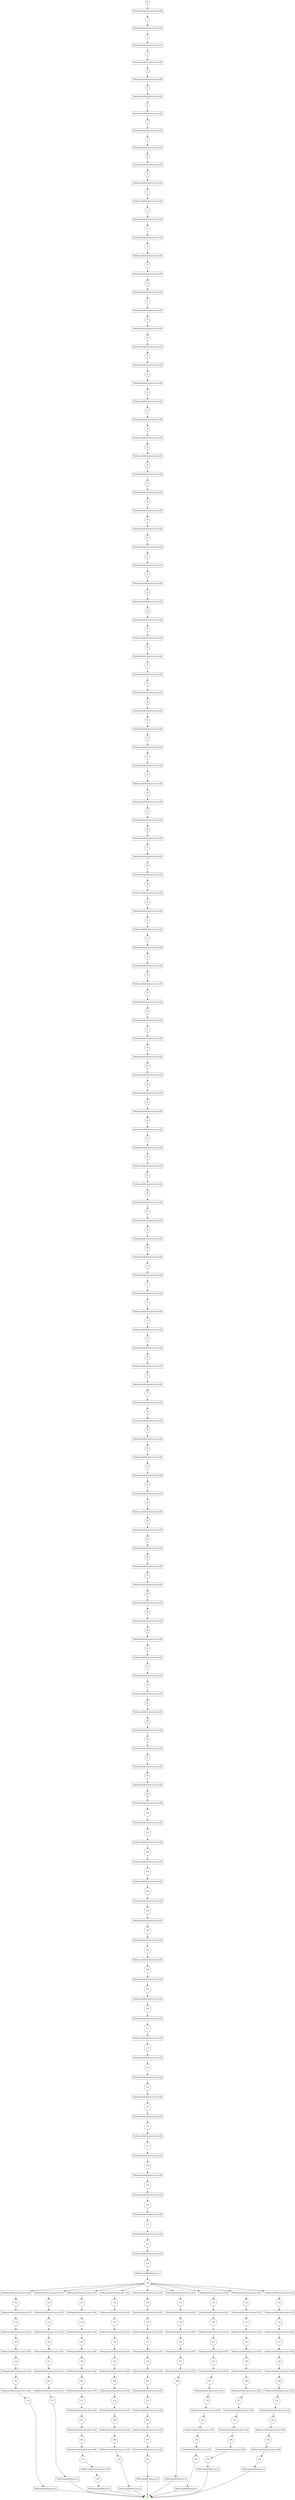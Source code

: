 digraph jpf_state_space {
/* searchAdvanced(0, Thd0:java/util/ArrayList.java:1258, true) */
  st0 [label="0",shape=circle,color=black];
/* searchBacktracked(gov.nasa.jpf.listener.StateSpaceDot$StateInformation@646d64ab) */
/* searchAdvanced(1, Thd0:java/util/ArrayList.java:1258, true) */
  st0 -> tr0;
  tr0 [label="Thd0:java/util/ArrayList.java:1258",shape=box]
  tr0 -> st1;  st1 [label="1",shape=circle,color=black];
/* searchBacktracked(gov.nasa.jpf.listener.StateSpaceDot$StateInformation@646d64ab) */
/* searchAdvanced(2, Thd0:java/util/ArrayList.java:1258, true) */
  st1 -> tr1;
  tr1 [label="Thd0:java/util/ArrayList.java:1258",shape=box]
  tr1 -> st2;  st2 [label="2",shape=circle,color=black];
/* searchBacktracked(gov.nasa.jpf.listener.StateSpaceDot$StateInformation@646d64ab) */
/* searchAdvanced(3, Thd0:java/util/ArrayList.java:1258, true) */
  st2 -> tr2;
  tr2 [label="Thd0:java/util/ArrayList.java:1258",shape=box]
  tr2 -> st3;  st3 [label="3",shape=circle,color=black];
/* searchBacktracked(gov.nasa.jpf.listener.StateSpaceDot$StateInformation@646d64ab) */
/* searchAdvanced(4, Thd0:java/util/ArrayList.java:1258, true) */
  st3 -> tr3;
  tr3 [label="Thd0:java/util/ArrayList.java:1258",shape=box]
  tr3 -> st4;  st4 [label="4",shape=circle,color=black];
/* searchBacktracked(gov.nasa.jpf.listener.StateSpaceDot$StateInformation@646d64ab) */
/* searchAdvanced(5, Thd0:java/util/ArrayList.java:1258, true) */
  st4 -> tr4;
  tr4 [label="Thd0:java/util/ArrayList.java:1258",shape=box]
  tr4 -> st5;  st5 [label="5",shape=circle,color=black];
/* searchBacktracked(gov.nasa.jpf.listener.StateSpaceDot$StateInformation@646d64ab) */
/* searchAdvanced(6, Thd0:java/util/ArrayList.java:1258, true) */
  st5 -> tr5;
  tr5 [label="Thd0:java/util/ArrayList.java:1258",shape=box]
  tr5 -> st6;  st6 [label="6",shape=circle,color=black];
/* searchBacktracked(gov.nasa.jpf.listener.StateSpaceDot$StateInformation@646d64ab) */
/* searchAdvanced(7, Thd0:java/util/ArrayList.java:1258, true) */
  st6 -> tr6;
  tr6 [label="Thd0:java/util/ArrayList.java:1258",shape=box]
  tr6 -> st7;  st7 [label="7",shape=circle,color=black];
/* searchBacktracked(gov.nasa.jpf.listener.StateSpaceDot$StateInformation@646d64ab) */
/* searchAdvanced(8, Thd0:java/util/ArrayList.java:1258, true) */
  st7 -> tr7;
  tr7 [label="Thd0:java/util/ArrayList.java:1258",shape=box]
  tr7 -> st8;  st8 [label="8",shape=circle,color=black];
/* searchBacktracked(gov.nasa.jpf.listener.StateSpaceDot$StateInformation@646d64ab) */
/* searchAdvanced(9, Thd0:java/util/ArrayList.java:1258, true) */
  st8 -> tr8;
  tr8 [label="Thd0:java/util/ArrayList.java:1258",shape=box]
  tr8 -> st9;  st9 [label="9",shape=circle,color=black];
/* searchBacktracked(gov.nasa.jpf.listener.StateSpaceDot$StateInformation@646d64ab) */
/* searchAdvanced(10, Thd0:java/util/ArrayList.java:1258, true) */
  st9 -> tr9;
  tr9 [label="Thd0:java/util/ArrayList.java:1258",shape=box]
  tr9 -> st10;  st10 [label="10",shape=circle,color=black];
/* searchBacktracked(gov.nasa.jpf.listener.StateSpaceDot$StateInformation@646d64ab) */
/* searchAdvanced(11, Thd0:java/util/ArrayList.java:1258, true) */
  st10 -> tr10;
  tr10 [label="Thd0:java/util/ArrayList.java:1258",shape=box]
  tr10 -> st11;  st11 [label="11",shape=circle,color=black];
/* searchBacktracked(gov.nasa.jpf.listener.StateSpaceDot$StateInformation@646d64ab) */
/* searchAdvanced(12, Thd0:java/util/ArrayList.java:1258, true) */
  st11 -> tr11;
  tr11 [label="Thd0:java/util/ArrayList.java:1258",shape=box]
  tr11 -> st12;  st12 [label="12",shape=circle,color=black];
/* searchBacktracked(gov.nasa.jpf.listener.StateSpaceDot$StateInformation@646d64ab) */
/* searchAdvanced(13, Thd0:java/util/ArrayList.java:1258, true) */
  st12 -> tr12;
  tr12 [label="Thd0:java/util/ArrayList.java:1258",shape=box]
  tr12 -> st13;  st13 [label="13",shape=circle,color=black];
/* searchBacktracked(gov.nasa.jpf.listener.StateSpaceDot$StateInformation@646d64ab) */
/* searchAdvanced(14, Thd0:java/util/ArrayList.java:1258, true) */
  st13 -> tr13;
  tr13 [label="Thd0:java/util/ArrayList.java:1258",shape=box]
  tr13 -> st14;  st14 [label="14",shape=circle,color=black];
/* searchBacktracked(gov.nasa.jpf.listener.StateSpaceDot$StateInformation@646d64ab) */
/* searchAdvanced(15, Thd0:java/util/ArrayList.java:1258, true) */
  st14 -> tr14;
  tr14 [label="Thd0:java/util/ArrayList.java:1258",shape=box]
  tr14 -> st15;  st15 [label="15",shape=circle,color=black];
/* searchBacktracked(gov.nasa.jpf.listener.StateSpaceDot$StateInformation@646d64ab) */
/* searchAdvanced(16, Thd0:java/util/ArrayList.java:1258, true) */
  st15 -> tr15;
  tr15 [label="Thd0:java/util/ArrayList.java:1258",shape=box]
  tr15 -> st16;  st16 [label="16",shape=circle,color=black];
/* searchBacktracked(gov.nasa.jpf.listener.StateSpaceDot$StateInformation@646d64ab) */
/* searchAdvanced(17, Thd0:java/util/ArrayList.java:1258, true) */
  st16 -> tr16;
  tr16 [label="Thd0:java/util/ArrayList.java:1258",shape=box]
  tr16 -> st17;  st17 [label="17",shape=circle,color=black];
/* searchBacktracked(gov.nasa.jpf.listener.StateSpaceDot$StateInformation@646d64ab) */
/* searchAdvanced(18, Thd0:java/util/ArrayList.java:1258, true) */
  st17 -> tr17;
  tr17 [label="Thd0:java/util/ArrayList.java:1258",shape=box]
  tr17 -> st18;  st18 [label="18",shape=circle,color=black];
/* searchBacktracked(gov.nasa.jpf.listener.StateSpaceDot$StateInformation@646d64ab) */
/* searchAdvanced(19, Thd0:java/util/ArrayList.java:1258, true) */
  st18 -> tr18;
  tr18 [label="Thd0:java/util/ArrayList.java:1258",shape=box]
  tr18 -> st19;  st19 [label="19",shape=circle,color=black];
/* searchBacktracked(gov.nasa.jpf.listener.StateSpaceDot$StateInformation@646d64ab) */
/* searchAdvanced(20, Thd0:java/util/ArrayList.java:1258, true) */
  st19 -> tr19;
  tr19 [label="Thd0:java/util/ArrayList.java:1258",shape=box]
  tr19 -> st20;  st20 [label="20",shape=circle,color=black];
/* searchBacktracked(gov.nasa.jpf.listener.StateSpaceDot$StateInformation@646d64ab) */
/* searchAdvanced(21, Thd0:java/util/ArrayList.java:1258, true) */
  st20 -> tr20;
  tr20 [label="Thd0:java/util/ArrayList.java:1258",shape=box]
  tr20 -> st21;  st21 [label="21",shape=circle,color=black];
/* searchBacktracked(gov.nasa.jpf.listener.StateSpaceDot$StateInformation@646d64ab) */
/* searchAdvanced(22, Thd0:java/util/ArrayList.java:1258, true) */
  st21 -> tr21;
  tr21 [label="Thd0:java/util/ArrayList.java:1258",shape=box]
  tr21 -> st22;  st22 [label="22",shape=circle,color=black];
/* searchBacktracked(gov.nasa.jpf.listener.StateSpaceDot$StateInformation@646d64ab) */
/* searchAdvanced(23, Thd0:java/util/ArrayList.java:1258, true) */
  st22 -> tr22;
  tr22 [label="Thd0:java/util/ArrayList.java:1258",shape=box]
  tr22 -> st23;  st23 [label="23",shape=circle,color=black];
/* searchBacktracked(gov.nasa.jpf.listener.StateSpaceDot$StateInformation@646d64ab) */
/* searchAdvanced(24, Thd0:java/util/ArrayList.java:1258, true) */
  st23 -> tr23;
  tr23 [label="Thd0:java/util/ArrayList.java:1258",shape=box]
  tr23 -> st24;  st24 [label="24",shape=circle,color=black];
/* searchBacktracked(gov.nasa.jpf.listener.StateSpaceDot$StateInformation@646d64ab) */
/* searchAdvanced(25, Thd0:java/util/ArrayList.java:1258, true) */
  st24 -> tr24;
  tr24 [label="Thd0:java/util/ArrayList.java:1258",shape=box]
  tr24 -> st25;  st25 [label="25",shape=circle,color=black];
/* searchBacktracked(gov.nasa.jpf.listener.StateSpaceDot$StateInformation@646d64ab) */
/* searchAdvanced(26, Thd0:java/util/ArrayList.java:1258, true) */
  st25 -> tr25;
  tr25 [label="Thd0:java/util/ArrayList.java:1258",shape=box]
  tr25 -> st26;  st26 [label="26",shape=circle,color=black];
/* searchBacktracked(gov.nasa.jpf.listener.StateSpaceDot$StateInformation@646d64ab) */
/* searchAdvanced(27, Thd0:java/util/ArrayList.java:1258, true) */
  st26 -> tr26;
  tr26 [label="Thd0:java/util/ArrayList.java:1258",shape=box]
  tr26 -> st27;  st27 [label="27",shape=circle,color=black];
/* searchBacktracked(gov.nasa.jpf.listener.StateSpaceDot$StateInformation@646d64ab) */
/* searchAdvanced(28, Thd0:java/util/ArrayList.java:1258, true) */
  st27 -> tr27;
  tr27 [label="Thd0:java/util/ArrayList.java:1258",shape=box]
  tr27 -> st28;  st28 [label="28",shape=circle,color=black];
/* searchBacktracked(gov.nasa.jpf.listener.StateSpaceDot$StateInformation@646d64ab) */
/* searchAdvanced(29, Thd0:java/util/ArrayList.java:1258, true) */
  st28 -> tr28;
  tr28 [label="Thd0:java/util/ArrayList.java:1258",shape=box]
  tr28 -> st29;  st29 [label="29",shape=circle,color=black];
/* searchBacktracked(gov.nasa.jpf.listener.StateSpaceDot$StateInformation@646d64ab) */
/* searchAdvanced(30, Thd0:java/util/ArrayList.java:1258, true) */
  st29 -> tr29;
  tr29 [label="Thd0:java/util/ArrayList.java:1258",shape=box]
  tr29 -> st30;  st30 [label="30",shape=circle,color=black];
/* searchBacktracked(gov.nasa.jpf.listener.StateSpaceDot$StateInformation@646d64ab) */
/* searchAdvanced(31, Thd0:java/util/ArrayList.java:1258, true) */
  st30 -> tr30;
  tr30 [label="Thd0:java/util/ArrayList.java:1258",shape=box]
  tr30 -> st31;  st31 [label="31",shape=circle,color=black];
/* searchBacktracked(gov.nasa.jpf.listener.StateSpaceDot$StateInformation@646d64ab) */
/* searchAdvanced(32, Thd0:java/util/ArrayList.java:1258, true) */
  st31 -> tr31;
  tr31 [label="Thd0:java/util/ArrayList.java:1258",shape=box]
  tr31 -> st32;  st32 [label="32",shape=circle,color=black];
/* searchBacktracked(gov.nasa.jpf.listener.StateSpaceDot$StateInformation@646d64ab) */
/* searchAdvanced(33, Thd0:java/util/ArrayList.java:1258, true) */
  st32 -> tr32;
  tr32 [label="Thd0:java/util/ArrayList.java:1258",shape=box]
  tr32 -> st33;  st33 [label="33",shape=circle,color=black];
/* searchBacktracked(gov.nasa.jpf.listener.StateSpaceDot$StateInformation@646d64ab) */
/* searchAdvanced(34, Thd0:java/util/ArrayList.java:1258, true) */
  st33 -> tr33;
  tr33 [label="Thd0:java/util/ArrayList.java:1258",shape=box]
  tr33 -> st34;  st34 [label="34",shape=circle,color=black];
/* searchBacktracked(gov.nasa.jpf.listener.StateSpaceDot$StateInformation@646d64ab) */
/* searchAdvanced(35, Thd0:java/util/ArrayList.java:1258, true) */
  st34 -> tr34;
  tr34 [label="Thd0:java/util/ArrayList.java:1258",shape=box]
  tr34 -> st35;  st35 [label="35",shape=circle,color=black];
/* searchBacktracked(gov.nasa.jpf.listener.StateSpaceDot$StateInformation@646d64ab) */
/* searchAdvanced(36, Thd0:java/util/ArrayList.java:1258, true) */
  st35 -> tr35;
  tr35 [label="Thd0:java/util/ArrayList.java:1258",shape=box]
  tr35 -> st36;  st36 [label="36",shape=circle,color=black];
/* searchBacktracked(gov.nasa.jpf.listener.StateSpaceDot$StateInformation@646d64ab) */
/* searchAdvanced(37, Thd0:java/util/ArrayList.java:1258, true) */
  st36 -> tr36;
  tr36 [label="Thd0:java/util/ArrayList.java:1258",shape=box]
  tr36 -> st37;  st37 [label="37",shape=circle,color=black];
/* searchBacktracked(gov.nasa.jpf.listener.StateSpaceDot$StateInformation@646d64ab) */
/* searchAdvanced(38, Thd0:java/util/ArrayList.java:1258, true) */
  st37 -> tr37;
  tr37 [label="Thd0:java/util/ArrayList.java:1258",shape=box]
  tr37 -> st38;  st38 [label="38",shape=circle,color=black];
/* searchBacktracked(gov.nasa.jpf.listener.StateSpaceDot$StateInformation@646d64ab) */
/* searchAdvanced(39, Thd0:java/util/ArrayList.java:1258, true) */
  st38 -> tr38;
  tr38 [label="Thd0:java/util/ArrayList.java:1258",shape=box]
  tr38 -> st39;  st39 [label="39",shape=circle,color=black];
/* searchBacktracked(gov.nasa.jpf.listener.StateSpaceDot$StateInformation@646d64ab) */
/* searchAdvanced(40, Thd0:java/util/ArrayList.java:1258, true) */
  st39 -> tr39;
  tr39 [label="Thd0:java/util/ArrayList.java:1258",shape=box]
  tr39 -> st40;  st40 [label="40",shape=circle,color=black];
/* searchBacktracked(gov.nasa.jpf.listener.StateSpaceDot$StateInformation@646d64ab) */
/* searchAdvanced(41, Thd0:java/util/ArrayList.java:1258, true) */
  st40 -> tr40;
  tr40 [label="Thd0:java/util/ArrayList.java:1258",shape=box]
  tr40 -> st41;  st41 [label="41",shape=circle,color=black];
/* searchBacktracked(gov.nasa.jpf.listener.StateSpaceDot$StateInformation@646d64ab) */
/* searchAdvanced(42, Thd0:java/util/ArrayList.java:1258, true) */
  st41 -> tr41;
  tr41 [label="Thd0:java/util/ArrayList.java:1258",shape=box]
  tr41 -> st42;  st42 [label="42",shape=circle,color=black];
/* searchBacktracked(gov.nasa.jpf.listener.StateSpaceDot$StateInformation@646d64ab) */
/* searchAdvanced(43, Thd0:java/util/ArrayList.java:1258, true) */
  st42 -> tr42;
  tr42 [label="Thd0:java/util/ArrayList.java:1258",shape=box]
  tr42 -> st43;  st43 [label="43",shape=circle,color=black];
/* searchBacktracked(gov.nasa.jpf.listener.StateSpaceDot$StateInformation@646d64ab) */
/* searchAdvanced(44, Thd0:java/util/ArrayList.java:1258, true) */
  st43 -> tr43;
  tr43 [label="Thd0:java/util/ArrayList.java:1258",shape=box]
  tr43 -> st44;  st44 [label="44",shape=circle,color=black];
/* searchBacktracked(gov.nasa.jpf.listener.StateSpaceDot$StateInformation@646d64ab) */
/* searchAdvanced(45, Thd0:java/util/ArrayList.java:1258, true) */
  st44 -> tr44;
  tr44 [label="Thd0:java/util/ArrayList.java:1258",shape=box]
  tr44 -> st45;  st45 [label="45",shape=circle,color=black];
/* searchBacktracked(gov.nasa.jpf.listener.StateSpaceDot$StateInformation@646d64ab) */
/* searchAdvanced(46, Thd0:java/util/ArrayList.java:1258, true) */
  st45 -> tr45;
  tr45 [label="Thd0:java/util/ArrayList.java:1258",shape=box]
  tr45 -> st46;  st46 [label="46",shape=circle,color=black];
/* searchBacktracked(gov.nasa.jpf.listener.StateSpaceDot$StateInformation@646d64ab) */
/* searchAdvanced(47, Thd0:java/util/ArrayList.java:1258, true) */
  st46 -> tr46;
  tr46 [label="Thd0:java/util/ArrayList.java:1258",shape=box]
  tr46 -> st47;  st47 [label="47",shape=circle,color=black];
/* searchBacktracked(gov.nasa.jpf.listener.StateSpaceDot$StateInformation@646d64ab) */
/* searchAdvanced(48, Thd0:java/util/ArrayList.java:1258, true) */
  st47 -> tr47;
  tr47 [label="Thd0:java/util/ArrayList.java:1258",shape=box]
  tr47 -> st48;  st48 [label="48",shape=circle,color=black];
/* searchBacktracked(gov.nasa.jpf.listener.StateSpaceDot$StateInformation@646d64ab) */
/* searchAdvanced(49, Thd0:java/util/ArrayList.java:1258, true) */
  st48 -> tr48;
  tr48 [label="Thd0:java/util/ArrayList.java:1258",shape=box]
  tr48 -> st49;  st49 [label="49",shape=circle,color=black];
/* searchBacktracked(gov.nasa.jpf.listener.StateSpaceDot$StateInformation@646d64ab) */
/* searchAdvanced(50, Thd0:java/util/ArrayList.java:1258, true) */
  st49 -> tr49;
  tr49 [label="Thd0:java/util/ArrayList.java:1258",shape=box]
  tr49 -> st50;  st50 [label="50",shape=circle,color=black];
/* searchBacktracked(gov.nasa.jpf.listener.StateSpaceDot$StateInformation@646d64ab) */
/* searchAdvanced(51, Thd0:java/util/ArrayList.java:1258, true) */
  st50 -> tr50;
  tr50 [label="Thd0:java/util/ArrayList.java:1258",shape=box]
  tr50 -> st51;  st51 [label="51",shape=circle,color=black];
/* searchBacktracked(gov.nasa.jpf.listener.StateSpaceDot$StateInformation@646d64ab) */
/* searchAdvanced(52, Thd0:java/util/ArrayList.java:1258, true) */
  st51 -> tr51;
  tr51 [label="Thd0:java/util/ArrayList.java:1258",shape=box]
  tr51 -> st52;  st52 [label="52",shape=circle,color=black];
/* searchBacktracked(gov.nasa.jpf.listener.StateSpaceDot$StateInformation@646d64ab) */
/* searchAdvanced(53, Thd0:java/util/ArrayList.java:1258, true) */
  st52 -> tr52;
  tr52 [label="Thd0:java/util/ArrayList.java:1258",shape=box]
  tr52 -> st53;  st53 [label="53",shape=circle,color=black];
/* searchBacktracked(gov.nasa.jpf.listener.StateSpaceDot$StateInformation@646d64ab) */
/* searchAdvanced(54, Thd0:java/util/ArrayList.java:1258, true) */
  st53 -> tr53;
  tr53 [label="Thd0:java/util/ArrayList.java:1258",shape=box]
  tr53 -> st54;  st54 [label="54",shape=circle,color=black];
/* searchBacktracked(gov.nasa.jpf.listener.StateSpaceDot$StateInformation@646d64ab) */
/* searchAdvanced(55, Thd0:java/util/ArrayList.java:1258, true) */
  st54 -> tr54;
  tr54 [label="Thd0:java/util/ArrayList.java:1258",shape=box]
  tr54 -> st55;  st55 [label="55",shape=circle,color=black];
/* searchBacktracked(gov.nasa.jpf.listener.StateSpaceDot$StateInformation@646d64ab) */
/* searchAdvanced(56, Thd0:java/util/ArrayList.java:1258, true) */
  st55 -> tr55;
  tr55 [label="Thd0:java/util/ArrayList.java:1258",shape=box]
  tr55 -> st56;  st56 [label="56",shape=circle,color=black];
/* searchBacktracked(gov.nasa.jpf.listener.StateSpaceDot$StateInformation@646d64ab) */
/* searchAdvanced(57, Thd0:java/util/ArrayList.java:1258, true) */
  st56 -> tr56;
  tr56 [label="Thd0:java/util/ArrayList.java:1258",shape=box]
  tr56 -> st57;  st57 [label="57",shape=circle,color=black];
/* searchBacktracked(gov.nasa.jpf.listener.StateSpaceDot$StateInformation@646d64ab) */
/* searchAdvanced(58, Thd0:java/util/ArrayList.java:1258, true) */
  st57 -> tr57;
  tr57 [label="Thd0:java/util/ArrayList.java:1258",shape=box]
  tr57 -> st58;  st58 [label="58",shape=circle,color=black];
/* searchBacktracked(gov.nasa.jpf.listener.StateSpaceDot$StateInformation@646d64ab) */
/* searchAdvanced(59, Thd0:java/util/ArrayList.java:1258, true) */
  st58 -> tr58;
  tr58 [label="Thd0:java/util/ArrayList.java:1258",shape=box]
  tr58 -> st59;  st59 [label="59",shape=circle,color=black];
/* searchBacktracked(gov.nasa.jpf.listener.StateSpaceDot$StateInformation@646d64ab) */
/* searchAdvanced(60, Thd0:java/util/ArrayList.java:1258, true) */
  st59 -> tr59;
  tr59 [label="Thd0:java/util/ArrayList.java:1258",shape=box]
  tr59 -> st60;  st60 [label="60",shape=circle,color=black];
/* searchBacktracked(gov.nasa.jpf.listener.StateSpaceDot$StateInformation@646d64ab) */
/* searchAdvanced(61, Thd0:java/util/ArrayList.java:1258, true) */
  st60 -> tr60;
  tr60 [label="Thd0:java/util/ArrayList.java:1258",shape=box]
  tr60 -> st61;  st61 [label="61",shape=circle,color=black];
/* searchBacktracked(gov.nasa.jpf.listener.StateSpaceDot$StateInformation@646d64ab) */
/* searchAdvanced(62, Thd0:java/util/ArrayList.java:1258, true) */
  st61 -> tr61;
  tr61 [label="Thd0:java/util/ArrayList.java:1258",shape=box]
  tr61 -> st62;  st62 [label="62",shape=circle,color=black];
/* searchBacktracked(gov.nasa.jpf.listener.StateSpaceDot$StateInformation@646d64ab) */
/* searchAdvanced(63, Thd0:java/util/ArrayList.java:1258, true) */
  st62 -> tr62;
  tr62 [label="Thd0:java/util/ArrayList.java:1258",shape=box]
  tr62 -> st63;  st63 [label="63",shape=circle,color=black];
/* searchBacktracked(gov.nasa.jpf.listener.StateSpaceDot$StateInformation@646d64ab) */
/* searchAdvanced(64, Thd0:java/util/ArrayList.java:1258, true) */
  st63 -> tr63;
  tr63 [label="Thd0:java/util/ArrayList.java:1258",shape=box]
  tr63 -> st64;  st64 [label="64",shape=circle,color=black];
/* searchBacktracked(gov.nasa.jpf.listener.StateSpaceDot$StateInformation@646d64ab) */
/* searchAdvanced(65, Thd0:java/util/ArrayList.java:1258, true) */
  st64 -> tr64;
  tr64 [label="Thd0:java/util/ArrayList.java:1258",shape=box]
  tr64 -> st65;  st65 [label="65",shape=circle,color=black];
/* searchBacktracked(gov.nasa.jpf.listener.StateSpaceDot$StateInformation@646d64ab) */
/* searchAdvanced(66, Thd0:java/util/ArrayList.java:1258, true) */
  st65 -> tr65;
  tr65 [label="Thd0:java/util/ArrayList.java:1258",shape=box]
  tr65 -> st66;  st66 [label="66",shape=circle,color=black];
/* searchBacktracked(gov.nasa.jpf.listener.StateSpaceDot$StateInformation@646d64ab) */
/* searchAdvanced(67, Thd0:java/util/ArrayList.java:1258, true) */
  st66 -> tr66;
  tr66 [label="Thd0:java/util/ArrayList.java:1258",shape=box]
  tr66 -> st67;  st67 [label="67",shape=circle,color=black];
/* searchBacktracked(gov.nasa.jpf.listener.StateSpaceDot$StateInformation@646d64ab) */
/* searchAdvanced(68, Thd0:java/util/ArrayList.java:1258, true) */
  st67 -> tr67;
  tr67 [label="Thd0:java/util/ArrayList.java:1258",shape=box]
  tr67 -> st68;  st68 [label="68",shape=circle,color=black];
/* searchBacktracked(gov.nasa.jpf.listener.StateSpaceDot$StateInformation@646d64ab) */
/* searchAdvanced(69, Thd0:java/util/ArrayList.java:1258, true) */
  st68 -> tr68;
  tr68 [label="Thd0:java/util/ArrayList.java:1258",shape=box]
  tr68 -> st69;  st69 [label="69",shape=circle,color=black];
/* searchBacktracked(gov.nasa.jpf.listener.StateSpaceDot$StateInformation@646d64ab) */
/* searchAdvanced(70, Thd0:java/util/ArrayList.java:1258, true) */
  st69 -> tr69;
  tr69 [label="Thd0:java/util/ArrayList.java:1258",shape=box]
  tr69 -> st70;  st70 [label="70",shape=circle,color=black];
/* searchBacktracked(gov.nasa.jpf.listener.StateSpaceDot$StateInformation@646d64ab) */
/* searchAdvanced(71, Thd0:java/util/ArrayList.java:1258, true) */
  st70 -> tr70;
  tr70 [label="Thd0:java/util/ArrayList.java:1258",shape=box]
  tr70 -> st71;  st71 [label="71",shape=circle,color=black];
/* searchBacktracked(gov.nasa.jpf.listener.StateSpaceDot$StateInformation@646d64ab) */
/* searchAdvanced(72, Thd0:java/util/ArrayList.java:1258, true) */
  st71 -> tr71;
  tr71 [label="Thd0:java/util/ArrayList.java:1258",shape=box]
  tr71 -> st72;  st72 [label="72",shape=circle,color=black];
/* searchBacktracked(gov.nasa.jpf.listener.StateSpaceDot$StateInformation@646d64ab) */
/* searchAdvanced(73, Thd0:java/util/ArrayList.java:1258, true) */
  st72 -> tr72;
  tr72 [label="Thd0:java/util/ArrayList.java:1258",shape=box]
  tr72 -> st73;  st73 [label="73",shape=circle,color=black];
/* searchBacktracked(gov.nasa.jpf.listener.StateSpaceDot$StateInformation@646d64ab) */
/* searchAdvanced(74, Thd0:java/util/ArrayList.java:1258, true) */
  st73 -> tr73;
  tr73 [label="Thd0:java/util/ArrayList.java:1258",shape=box]
  tr73 -> st74;  st74 [label="74",shape=circle,color=black];
/* searchBacktracked(gov.nasa.jpf.listener.StateSpaceDot$StateInformation@646d64ab) */
/* searchAdvanced(75, Thd0:java/util/ArrayList.java:1258, true) */
  st74 -> tr74;
  tr74 [label="Thd0:java/util/ArrayList.java:1258",shape=box]
  tr74 -> st75;  st75 [label="75",shape=circle,color=black];
/* searchBacktracked(gov.nasa.jpf.listener.StateSpaceDot$StateInformation@646d64ab) */
/* searchAdvanced(76, Thd0:java/util/ArrayList.java:1258, true) */
  st75 -> tr75;
  tr75 [label="Thd0:java/util/ArrayList.java:1258",shape=box]
  tr75 -> st76;  st76 [label="76",shape=circle,color=black];
/* searchBacktracked(gov.nasa.jpf.listener.StateSpaceDot$StateInformation@646d64ab) */
/* searchAdvanced(77, Thd0:java/util/ArrayList.java:1258, true) */
  st76 -> tr76;
  tr76 [label="Thd0:java/util/ArrayList.java:1258",shape=box]
  tr76 -> st77;  st77 [label="77",shape=circle,color=black];
/* searchBacktracked(gov.nasa.jpf.listener.StateSpaceDot$StateInformation@646d64ab) */
/* searchAdvanced(78, Thd0:java/util/ArrayList.java:1258, true) */
  st77 -> tr77;
  tr77 [label="Thd0:java/util/ArrayList.java:1258",shape=box]
  tr77 -> st78;  st78 [label="78",shape=circle,color=black];
/* searchBacktracked(gov.nasa.jpf.listener.StateSpaceDot$StateInformation@646d64ab) */
/* searchAdvanced(79, Thd0:java/util/ArrayList.java:1258, true) */
  st78 -> tr78;
  tr78 [label="Thd0:java/util/ArrayList.java:1258",shape=box]
  tr78 -> st79;  st79 [label="79",shape=circle,color=black];
/* searchBacktracked(gov.nasa.jpf.listener.StateSpaceDot$StateInformation@646d64ab) */
/* searchAdvanced(80, Thd0:java/util/ArrayList.java:1258, true) */
  st79 -> tr79;
  tr79 [label="Thd0:java/util/ArrayList.java:1258",shape=box]
  tr79 -> st80;  st80 [label="80",shape=circle,color=black];
/* searchBacktracked(gov.nasa.jpf.listener.StateSpaceDot$StateInformation@646d64ab) */
/* searchAdvanced(81, Thd0:java/util/ArrayList.java:1258, true) */
  st80 -> tr80;
  tr80 [label="Thd0:java/util/ArrayList.java:1258",shape=box]
  tr80 -> st81;  st81 [label="81",shape=circle,color=black];
/* searchBacktracked(gov.nasa.jpf.listener.StateSpaceDot$StateInformation@646d64ab) */
/* searchAdvanced(82, Thd0:java/util/ArrayList.java:1258, true) */
  st81 -> tr81;
  tr81 [label="Thd0:java/util/ArrayList.java:1258",shape=box]
  tr81 -> st82;  st82 [label="82",shape=circle,color=black];
/* searchBacktracked(gov.nasa.jpf.listener.StateSpaceDot$StateInformation@646d64ab) */
/* searchAdvanced(83, Thd0:java/util/ArrayList.java:1258, true) */
  st82 -> tr82;
  tr82 [label="Thd0:java/util/ArrayList.java:1258",shape=box]
  tr82 -> st83;  st83 [label="83",shape=circle,color=black];
/* searchBacktracked(gov.nasa.jpf.listener.StateSpaceDot$StateInformation@646d64ab) */
/* searchAdvanced(84, Thd0:java/util/ArrayList.java:1258, true) */
  st83 -> tr83;
  tr83 [label="Thd0:java/util/ArrayList.java:1258",shape=box]
  tr83 -> st84;  st84 [label="84",shape=circle,color=black];
/* searchBacktracked(gov.nasa.jpf.listener.StateSpaceDot$StateInformation@646d64ab) */
/* searchAdvanced(85, Thd0:java/util/ArrayList.java:1258, true) */
  st84 -> tr84;
  tr84 [label="Thd0:java/util/ArrayList.java:1258",shape=box]
  tr84 -> st85;  st85 [label="85",shape=circle,color=black];
/* searchBacktracked(gov.nasa.jpf.listener.StateSpaceDot$StateInformation@646d64ab) */
/* searchAdvanced(86, Thd0:java/util/ArrayList.java:1258, true) */
  st85 -> tr85;
  tr85 [label="Thd0:java/util/ArrayList.java:1258",shape=box]
  tr85 -> st86;  st86 [label="86",shape=circle,color=black];
/* searchBacktracked(gov.nasa.jpf.listener.StateSpaceDot$StateInformation@646d64ab) */
/* searchAdvanced(87, Thd0:java/util/ArrayList.java:1258, true) */
  st86 -> tr86;
  tr86 [label="Thd0:java/util/ArrayList.java:1258",shape=box]
  tr86 -> st87;  st87 [label="87",shape=circle,color=black];
/* searchBacktracked(gov.nasa.jpf.listener.StateSpaceDot$StateInformation@646d64ab) */
/* searchAdvanced(88, Thd0:java/util/ArrayList.java:1258, true) */
  st87 -> tr87;
  tr87 [label="Thd0:java/util/ArrayList.java:1258",shape=box]
  tr87 -> st88;  st88 [label="88",shape=circle,color=black];
/* searchBacktracked(gov.nasa.jpf.listener.StateSpaceDot$StateInformation@646d64ab) */
/* searchAdvanced(89, Thd0:java/util/ArrayList.java:1258, true) */
  st88 -> tr88;
  tr88 [label="Thd0:java/util/ArrayList.java:1258",shape=box]
  tr88 -> st89;  st89 [label="89",shape=circle,color=black];
/* searchBacktracked(gov.nasa.jpf.listener.StateSpaceDot$StateInformation@646d64ab) */
/* searchAdvanced(90, Thd0:java/util/ArrayList.java:1258, true) */
  st89 -> tr89;
  tr89 [label="Thd0:java/util/ArrayList.java:1258",shape=box]
  tr89 -> st90;  st90 [label="90",shape=circle,color=black];
/* searchBacktracked(gov.nasa.jpf.listener.StateSpaceDot$StateInformation@646d64ab) */
/* searchAdvanced(91, Thd0:java/util/ArrayList.java:1258, true) */
  st90 -> tr90;
  tr90 [label="Thd0:java/util/ArrayList.java:1258",shape=box]
  tr90 -> st91;  st91 [label="91",shape=circle,color=black];
/* searchBacktracked(gov.nasa.jpf.listener.StateSpaceDot$StateInformation@646d64ab) */
/* searchAdvanced(92, Thd0:java/util/ArrayList.java:1258, true) */
  st91 -> tr91;
  tr91 [label="Thd0:java/util/ArrayList.java:1258",shape=box]
  tr91 -> st92;  st92 [label="92",shape=circle,color=black];
/* searchBacktracked(gov.nasa.jpf.listener.StateSpaceDot$StateInformation@646d64ab) */
/* searchAdvanced(93, Thd0:java/util/ArrayList.java:1258, true) */
  st92 -> tr92;
  tr92 [label="Thd0:java/util/ArrayList.java:1258",shape=box]
  tr92 -> st93;  st93 [label="93",shape=circle,color=black];
/* searchBacktracked(gov.nasa.jpf.listener.StateSpaceDot$StateInformation@646d64ab) */
/* searchAdvanced(94, Thd0:java/util/ArrayList.java:1258, true) */
  st93 -> tr93;
  tr93 [label="Thd0:java/util/ArrayList.java:1258",shape=box]
  tr93 -> st94;  st94 [label="94",shape=circle,color=black];
/* searchBacktracked(gov.nasa.jpf.listener.StateSpaceDot$StateInformation@646d64ab) */
/* searchAdvanced(95, Thd0:java/util/ArrayList.java:1258, true) */
  st94 -> tr94;
  tr94 [label="Thd0:java/util/ArrayList.java:1258",shape=box]
  tr94 -> st95;  st95 [label="95",shape=circle,color=black];
/* searchBacktracked(gov.nasa.jpf.listener.StateSpaceDot$StateInformation@646d64ab) */
/* searchAdvanced(96, Thd0:java/util/ArrayList.java:1258, true) */
  st95 -> tr95;
  tr95 [label="Thd0:java/util/ArrayList.java:1258",shape=box]
  tr95 -> st96;  st96 [label="96",shape=circle,color=black];
/* searchBacktracked(gov.nasa.jpf.listener.StateSpaceDot$StateInformation@646d64ab) */
/* searchAdvanced(97, Thd0:java/util/ArrayList.java:1258, true) */
  st96 -> tr96;
  tr96 [label="Thd0:java/util/ArrayList.java:1258",shape=box]
  tr96 -> st97;  st97 [label="97",shape=circle,color=black];
/* searchBacktracked(gov.nasa.jpf.listener.StateSpaceDot$StateInformation@646d64ab) */
/* searchAdvanced(98, Thd0:java/util/ArrayList.java:1258, true) */
  st97 -> tr97;
  tr97 [label="Thd0:java/util/ArrayList.java:1258",shape=box]
  tr97 -> st98;  st98 [label="98",shape=circle,color=black];
/* searchBacktracked(gov.nasa.jpf.listener.StateSpaceDot$StateInformation@646d64ab) */
/* searchAdvanced(99, Thd0:java/util/ArrayList.java:1258, true) */
  st98 -> tr98;
  tr98 [label="Thd0:java/util/ArrayList.java:1258",shape=box]
  tr98 -> st99;  st99 [label="99",shape=circle,color=black];
/* searchBacktracked(gov.nasa.jpf.listener.StateSpaceDot$StateInformation@646d64ab) */
/* searchAdvanced(100, Thd0:java/util/ArrayList.java:1258, true) */
  st99 -> tr99;
  tr99 [label="Thd0:java/util/ArrayList.java:1258",shape=box]
  tr99 -> st100;  st100 [label="100",shape=circle,color=black];
/* searchBacktracked(gov.nasa.jpf.listener.StateSpaceDot$StateInformation@646d64ab) */
/* searchAdvanced(101, Thd0:java/util/ArrayList.java:1258, true) */
  st100 -> tr100;
  tr100 [label="Thd0:java/util/ArrayList.java:1258",shape=box]
  tr100 -> st101;  st101 [label="101",shape=circle,color=black];
/* searchBacktracked(gov.nasa.jpf.listener.StateSpaceDot$StateInformation@646d64ab) */
/* searchAdvanced(102, Thd0:java/util/ArrayList.java:1258, true) */
  st101 -> tr101;
  tr101 [label="Thd0:java/util/ArrayList.java:1258",shape=box]
  tr101 -> st102;  st102 [label="102",shape=circle,color=black];
/* searchBacktracked(gov.nasa.jpf.listener.StateSpaceDot$StateInformation@646d64ab) */
/* searchAdvanced(103, Thd0:java/util/ArrayList.java:1258, true) */
  st102 -> tr102;
  tr102 [label="Thd0:java/util/ArrayList.java:1258",shape=box]
  tr102 -> st103;  st103 [label="103",shape=circle,color=black];
/* searchBacktracked(gov.nasa.jpf.listener.StateSpaceDot$StateInformation@646d64ab) */
/* searchAdvanced(104, Thd0:java/util/ArrayList.java:1258, true) */
  st103 -> tr103;
  tr103 [label="Thd0:java/util/ArrayList.java:1258",shape=box]
  tr103 -> st104;  st104 [label="104",shape=circle,color=black];
/* searchBacktracked(gov.nasa.jpf.listener.StateSpaceDot$StateInformation@646d64ab) */
/* searchAdvanced(105, Thd0:java/util/ArrayList.java:1258, true) */
  st104 -> tr104;
  tr104 [label="Thd0:java/util/ArrayList.java:1258",shape=box]
  tr104 -> st105;  st105 [label="105",shape=circle,color=black];
/* searchBacktracked(gov.nasa.jpf.listener.StateSpaceDot$StateInformation@646d64ab) */
/* searchAdvanced(106, Thd0:java/util/ArrayList.java:1258, true) */
  st105 -> tr105;
  tr105 [label="Thd0:java/util/ArrayList.java:1258",shape=box]
  tr105 -> st106;  st106 [label="106",shape=circle,color=black];
/* searchBacktracked(gov.nasa.jpf.listener.StateSpaceDot$StateInformation@646d64ab) */
/* searchAdvanced(107, Thd0:java/util/ArrayList.java:1258, true) */
  st106 -> tr106;
  tr106 [label="Thd0:java/util/ArrayList.java:1258",shape=box]
  tr106 -> st107;  st107 [label="107",shape=circle,color=black];
/* searchBacktracked(gov.nasa.jpf.listener.StateSpaceDot$StateInformation@646d64ab) */
/* searchAdvanced(108, Thd0:java/util/ArrayList.java:1258, true) */
  st107 -> tr107;
  tr107 [label="Thd0:java/util/ArrayList.java:1258",shape=box]
  tr107 -> st108;  st108 [label="108",shape=circle,color=black];
/* searchBacktracked(gov.nasa.jpf.listener.StateSpaceDot$StateInformation@646d64ab) */
/* searchAdvanced(109, Thd0:java/util/ArrayList.java:1258, true) */
  st108 -> tr108;
  tr108 [label="Thd0:java/util/ArrayList.java:1258",shape=box]
  tr108 -> st109;  st109 [label="109",shape=circle,color=black];
/* searchBacktracked(gov.nasa.jpf.listener.StateSpaceDot$StateInformation@646d64ab) */
/* searchAdvanced(110, Thd0:java/util/ArrayList.java:1258, true) */
  st109 -> tr109;
  tr109 [label="Thd0:java/util/ArrayList.java:1258",shape=box]
  tr109 -> st110;  st110 [label="110",shape=circle,color=black];
/* searchBacktracked(gov.nasa.jpf.listener.StateSpaceDot$StateInformation@646d64ab) */
/* searchAdvanced(111, Thd0:java/util/ArrayList.java:1258, true) */
  st110 -> tr110;
  tr110 [label="Thd0:java/util/ArrayList.java:1258",shape=box]
  tr110 -> st111;  st111 [label="111",shape=circle,color=black];
/* searchBacktracked(gov.nasa.jpf.listener.StateSpaceDot$StateInformation@646d64ab) */
/* searchAdvanced(112, Thd0:java/util/ArrayList.java:1258, true) */
  st111 -> tr111;
  tr111 [label="Thd0:java/util/ArrayList.java:1258",shape=box]
  tr111 -> st112;  st112 [label="112",shape=circle,color=black];
/* searchBacktracked(gov.nasa.jpf.listener.StateSpaceDot$StateInformation@646d64ab) */
/* searchAdvanced(113, Thd0:java/util/ArrayList.java:1258, true) */
  st112 -> tr112;
  tr112 [label="Thd0:java/util/ArrayList.java:1258",shape=box]
  tr112 -> st113;  st113 [label="113",shape=circle,color=black];
/* searchBacktracked(gov.nasa.jpf.listener.StateSpaceDot$StateInformation@646d64ab) */
/* searchAdvanced(114, Thd0:java/util/ArrayList.java:1258, true) */
  st113 -> tr113;
  tr113 [label="Thd0:java/util/ArrayList.java:1258",shape=box]
  tr113 -> st114;  st114 [label="114",shape=circle,color=black];
/* searchBacktracked(gov.nasa.jpf.listener.StateSpaceDot$StateInformation@646d64ab) */
/* searchAdvanced(115, Thd0:java/util/ArrayList.java:1258, true) */
  st114 -> tr114;
  tr114 [label="Thd0:java/util/ArrayList.java:1258",shape=box]
  tr114 -> st115;  st115 [label="115",shape=circle,color=black];
/* searchBacktracked(gov.nasa.jpf.listener.StateSpaceDot$StateInformation@646d64ab) */
/* searchAdvanced(116, Thd0:java/util/ArrayList.java:1258, true) */
  st115 -> tr115;
  tr115 [label="Thd0:java/util/ArrayList.java:1258",shape=box]
  tr115 -> st116;  st116 [label="116",shape=circle,color=black];
/* searchBacktracked(gov.nasa.jpf.listener.StateSpaceDot$StateInformation@646d64ab) */
/* searchAdvanced(117, Thd0:java/util/ArrayList.java:1258, true) */
  st116 -> tr116;
  tr116 [label="Thd0:java/util/ArrayList.java:1258",shape=box]
  tr116 -> st117;  st117 [label="117",shape=circle,color=black];
/* searchBacktracked(gov.nasa.jpf.listener.StateSpaceDot$StateInformation@646d64ab) */
/* searchAdvanced(118, Thd0:java/util/ArrayList.java:1258, true) */
  st117 -> tr117;
  tr117 [label="Thd0:java/util/ArrayList.java:1258",shape=box]
  tr117 -> st118;  st118 [label="118",shape=circle,color=black];
/* searchBacktracked(gov.nasa.jpf.listener.StateSpaceDot$StateInformation@646d64ab) */
/* searchAdvanced(119, Thd0:java/util/ArrayList.java:1258, true) */
  st118 -> tr118;
  tr118 [label="Thd0:java/util/ArrayList.java:1258",shape=box]
  tr118 -> st119;  st119 [label="119",shape=circle,color=black];
/* searchBacktracked(gov.nasa.jpf.listener.StateSpaceDot$StateInformation@646d64ab) */
/* searchAdvanced(120, Thd0:java/util/ArrayList.java:1258, true) */
  st119 -> tr119;
  tr119 [label="Thd0:java/util/ArrayList.java:1258",shape=box]
  tr119 -> st120;  st120 [label="120",shape=circle,color=black];
/* searchBacktracked(gov.nasa.jpf.listener.StateSpaceDot$StateInformation@646d64ab) */
/* searchAdvanced(121, Thd0:java/util/ArrayList.java:1258, true) */
  st120 -> tr120;
  tr120 [label="Thd0:java/util/ArrayList.java:1258",shape=box]
  tr120 -> st121;  st121 [label="121",shape=circle,color=black];
/* searchBacktracked(gov.nasa.jpf.listener.StateSpaceDot$StateInformation@646d64ab) */
/* searchAdvanced(122, Thd0:java/util/ArrayList.java:1258, true) */
  st121 -> tr121;
  tr121 [label="Thd0:java/util/ArrayList.java:1258",shape=box]
  tr121 -> st122;  st122 [label="122",shape=circle,color=black];
/* searchBacktracked(gov.nasa.jpf.listener.StateSpaceDot$StateInformation@646d64ab) */
/* searchAdvanced(123, Thd0:java/util/ArrayList.java:1258, true) */
  st122 -> tr122;
  tr122 [label="Thd0:java/util/ArrayList.java:1258",shape=box]
  tr122 -> st123;  st123 [label="123",shape=circle,color=black];
/* searchBacktracked(gov.nasa.jpf.listener.StateSpaceDot$StateInformation@646d64ab) */
/* searchAdvanced(124, Thd0:java/util/Random.java:-1, true) */
  st123 -> tr123;
  tr123 [label="Thd0:java/util/Random.java:-1",shape=box]
  tr123 -> st124;  st124 [label="124",shape=circle,color=black];
/* searchBacktracked(gov.nasa.jpf.listener.StateSpaceDot$StateInformation@646d64ab) */
/* searchAdvanced(125, Thd0:java/util/ArrayList.java:1258, true) */
  st124 -> tr124;
  tr124 [label="Thd0:java/util/ArrayList.java:1258",shape=box]
  tr124 -> st125;  st125 [label="125",shape=circle,color=black];
/* searchBacktracked(gov.nasa.jpf.listener.StateSpaceDot$StateInformation@646d64ab) */
/* searchAdvanced(126, Thd0:java/util/ArrayList.java:1258, true) */
  st124 -> tr125;
  tr125 [label="Thd0:java/util/ArrayList.java:1258",shape=box]
  tr125 -> st126;  st126 [label="126",shape=circle,color=black];
/* searchBacktracked(gov.nasa.jpf.listener.StateSpaceDot$StateInformation@646d64ab) */
/* searchAdvanced(127, Thd0:java/util/ArrayList.java:1258, true) */
  st124 -> tr126;
  tr126 [label="Thd0:java/util/ArrayList.java:1258",shape=box]
  tr126 -> st127;  st127 [label="127",shape=circle,color=black];
/* searchBacktracked(gov.nasa.jpf.listener.StateSpaceDot$StateInformation@646d64ab) */
/* searchAdvanced(128, Thd0:java/util/ArrayList.java:1258, true) */
  st124 -> tr127;
  tr127 [label="Thd0:java/util/ArrayList.java:1258",shape=box]
  tr127 -> st128;  st128 [label="128",shape=circle,color=black];
/* searchBacktracked(gov.nasa.jpf.listener.StateSpaceDot$StateInformation@646d64ab) */
/* searchAdvanced(129, Thd0:java/util/ArrayList.java:1258, true) */
  st124 -> tr128;
  tr128 [label="Thd0:java/util/ArrayList.java:1258",shape=box]
  tr128 -> st129;  st129 [label="129",shape=circle,color=black];
/* searchBacktracked(gov.nasa.jpf.listener.StateSpaceDot$StateInformation@646d64ab) */
/* searchAdvanced(130, Thd0:java/util/ArrayList.java:1258, true) */
  st124 -> tr129;
  tr129 [label="Thd0:java/util/ArrayList.java:1258",shape=box]
  tr129 -> st130;  st130 [label="130",shape=circle,color=black];
/* searchBacktracked(gov.nasa.jpf.listener.StateSpaceDot$StateInformation@646d64ab) */
/* searchAdvanced(131, Thd0:java/util/ArrayList.java:1258, true) */
  st124 -> tr130;
  tr130 [label="Thd0:java/util/ArrayList.java:1258",shape=box]
  tr130 -> st131;  st131 [label="131",shape=circle,color=black];
/* searchBacktracked(gov.nasa.jpf.listener.StateSpaceDot$StateInformation@646d64ab) */
/* searchAdvanced(132, Thd0:java/util/ArrayList.java:1258, true) */
  st124 -> tr131;
  tr131 [label="Thd0:java/util/ArrayList.java:1258",shape=box]
  tr131 -> st132;  st132 [label="132",shape=circle,color=black];
/* searchBacktracked(gov.nasa.jpf.listener.StateSpaceDot$StateInformation@646d64ab) */
/* searchAdvanced(133, Thd0:java/util/ArrayList.java:1258, true) */
  st124 -> tr132;
  tr132 [label="Thd0:java/util/ArrayList.java:1258",shape=box]
  tr132 -> st133;  st133 [label="133",shape=circle,color=black];
/* searchBacktracked(gov.nasa.jpf.listener.StateSpaceDot$StateInformation@646d64ab) */
/* searchAdvanced(134, Thd0:java/util/ArrayList.java:1258, true) */
  st125 -> tr133;
  tr133 [label="Thd0:java/util/ArrayList.java:1258",shape=box]
  tr133 -> st134;  st134 [label="134",shape=circle,color=black];
/* searchBacktracked(gov.nasa.jpf.listener.StateSpaceDot$StateInformation@646d64ab) */
/* searchAdvanced(135, Thd0:java/util/ArrayList.java:1258, true) */
  st126 -> tr134;
  tr134 [label="Thd0:java/util/ArrayList.java:1258",shape=box]
  tr134 -> st135;  st135 [label="135",shape=circle,color=black];
/* searchBacktracked(gov.nasa.jpf.listener.StateSpaceDot$StateInformation@646d64ab) */
/* searchAdvanced(136, Thd0:java/util/ArrayList.java:1258, true) */
  st127 -> tr135;
  tr135 [label="Thd0:java/util/ArrayList.java:1258",shape=box]
  tr135 -> st136;  st136 [label="136",shape=circle,color=black];
/* searchBacktracked(gov.nasa.jpf.listener.StateSpaceDot$StateInformation@646d64ab) */
/* searchAdvanced(137, Thd0:java/util/ArrayList.java:1258, true) */
  st128 -> tr136;
  tr136 [label="Thd0:java/util/ArrayList.java:1258",shape=box]
  tr136 -> st137;  st137 [label="137",shape=circle,color=black];
/* searchBacktracked(gov.nasa.jpf.listener.StateSpaceDot$StateInformation@646d64ab) */
/* searchAdvanced(138, Thd0:java/util/ArrayList.java:1258, true) */
  st129 -> tr137;
  tr137 [label="Thd0:java/util/ArrayList.java:1258",shape=box]
  tr137 -> st138;  st138 [label="138",shape=circle,color=black];
/* searchBacktracked(gov.nasa.jpf.listener.StateSpaceDot$StateInformation@646d64ab) */
/* searchAdvanced(139, Thd0:java/util/ArrayList.java:1258, true) */
  st130 -> tr138;
  tr138 [label="Thd0:java/util/ArrayList.java:1258",shape=box]
  tr138 -> st139;  st139 [label="139",shape=circle,color=black];
/* searchBacktracked(gov.nasa.jpf.listener.StateSpaceDot$StateInformation@646d64ab) */
/* searchAdvanced(140, Thd0:java/util/ArrayList.java:1258, true) */
  st131 -> tr139;
  tr139 [label="Thd0:java/util/ArrayList.java:1258",shape=box]
  tr139 -> st140;  st140 [label="140",shape=circle,color=black];
/* searchBacktracked(gov.nasa.jpf.listener.StateSpaceDot$StateInformation@646d64ab) */
/* searchAdvanced(141, Thd0:java/util/ArrayList.java:1258, true) */
  st132 -> tr140;
  tr140 [label="Thd0:java/util/ArrayList.java:1258",shape=box]
  tr140 -> st141;  st141 [label="141",shape=circle,color=black];
/* searchBacktracked(gov.nasa.jpf.listener.StateSpaceDot$StateInformation@646d64ab) */
/* searchAdvanced(142, Thd0:java/util/ArrayList.java:1258, true) */
  st133 -> tr141;
  tr141 [label="Thd0:java/util/ArrayList.java:1258",shape=box]
  tr141 -> st142;  st142 [label="142",shape=circle,color=black];
/* searchBacktracked(gov.nasa.jpf.listener.StateSpaceDot$StateInformation@646d64ab) */
/* searchAdvanced(143, Thd0:java/util/ArrayList.java:1258, true) */
  st134 -> tr142;
  tr142 [label="Thd0:java/util/ArrayList.java:1258",shape=box]
  tr142 -> st143;  st143 [label="143",shape=circle,color=black];
/* searchBacktracked(gov.nasa.jpf.listener.StateSpaceDot$StateInformation@646d64ab) */
/* searchAdvanced(144, Thd0:java/util/ArrayList.java:1258, true) */
  st135 -> tr143;
  tr143 [label="Thd0:java/util/ArrayList.java:1258",shape=box]
  tr143 -> st144;  st144 [label="144",shape=circle,color=black];
/* searchBacktracked(gov.nasa.jpf.listener.StateSpaceDot$StateInformation@646d64ab) */
/* searchAdvanced(145, Thd0:java/util/ArrayList.java:1258, true) */
  st136 -> tr144;
  tr144 [label="Thd0:java/util/ArrayList.java:1258",shape=box]
  tr144 -> st145;  st145 [label="145",shape=circle,color=black];
/* searchBacktracked(gov.nasa.jpf.listener.StateSpaceDot$StateInformation@646d64ab) */
/* searchAdvanced(146, Thd0:java/util/ArrayList.java:1258, true) */
  st137 -> tr145;
  tr145 [label="Thd0:java/util/ArrayList.java:1258",shape=box]
  tr145 -> st146;  st146 [label="146",shape=circle,color=black];
/* searchBacktracked(gov.nasa.jpf.listener.StateSpaceDot$StateInformation@646d64ab) */
/* searchAdvanced(147, Thd0:java/util/ArrayList.java:1258, true) */
  st138 -> tr146;
  tr146 [label="Thd0:java/util/ArrayList.java:1258",shape=box]
  tr146 -> st147;  st147 [label="147",shape=circle,color=black];
/* searchBacktracked(gov.nasa.jpf.listener.StateSpaceDot$StateInformation@646d64ab) */
/* searchAdvanced(148, Thd0:java/util/ArrayList.java:1258, true) */
  st139 -> tr147;
  tr147 [label="Thd0:java/util/ArrayList.java:1258",shape=box]
  tr147 -> st148;  st148 [label="148",shape=circle,color=black];
/* searchBacktracked(gov.nasa.jpf.listener.StateSpaceDot$StateInformation@646d64ab) */
/* searchAdvanced(149, Thd0:java/util/ArrayList.java:1258, true) */
  st140 -> tr148;
  tr148 [label="Thd0:java/util/ArrayList.java:1258",shape=box]
  tr148 -> st149;  st149 [label="149",shape=circle,color=black];
/* searchBacktracked(gov.nasa.jpf.listener.StateSpaceDot$StateInformation@646d64ab) */
/* searchAdvanced(150, Thd0:java/util/ArrayList.java:1258, true) */
  st141 -> tr149;
  tr149 [label="Thd0:java/util/ArrayList.java:1258",shape=box]
  tr149 -> st150;  st150 [label="150",shape=circle,color=black];
/* searchBacktracked(gov.nasa.jpf.listener.StateSpaceDot$StateInformation@646d64ab) */
/* searchAdvanced(151, Thd0:java/util/ArrayList.java:1258, true) */
  st142 -> tr150;
  tr150 [label="Thd0:java/util/ArrayList.java:1258",shape=box]
  tr150 -> st151;  st151 [label="151",shape=circle,color=black];
/* searchBacktracked(gov.nasa.jpf.listener.StateSpaceDot$StateInformation@646d64ab) */
/* searchAdvanced(152, Thd0:java/util/ArrayList.java:1258, true) */
  st143 -> tr151;
  tr151 [label="Thd0:java/util/ArrayList.java:1258",shape=box]
  tr151 -> st152;  st152 [label="152",shape=circle,color=black];
/* searchBacktracked(gov.nasa.jpf.listener.StateSpaceDot$StateInformation@646d64ab) */
/* searchAdvanced(153, Thd0:java/util/ArrayList.java:1258, true) */
  st144 -> tr152;
  tr152 [label="Thd0:java/util/ArrayList.java:1258",shape=box]
  tr152 -> st153;  st153 [label="153",shape=circle,color=black];
/* searchBacktracked(gov.nasa.jpf.listener.StateSpaceDot$StateInformation@646d64ab) */
/* searchAdvanced(154, Thd0:java/util/ArrayList.java:1258, true) */
  st145 -> tr153;
  tr153 [label="Thd0:java/util/ArrayList.java:1258",shape=box]
  tr153 -> st154;  st154 [label="154",shape=circle,color=black];
/* searchBacktracked(gov.nasa.jpf.listener.StateSpaceDot$StateInformation@646d64ab) */
/* searchAdvanced(155, Thd0:java/util/ArrayList.java:1258, true) */
  st146 -> tr154;
  tr154 [label="Thd0:java/util/ArrayList.java:1258",shape=box]
  tr154 -> st155;  st155 [label="155",shape=circle,color=black];
/* searchBacktracked(gov.nasa.jpf.listener.StateSpaceDot$StateInformation@646d64ab) */
/* searchAdvanced(156, Thd0:java/util/ArrayList.java:1258, true) */
  st147 -> tr155;
  tr155 [label="Thd0:java/util/ArrayList.java:1258",shape=box]
  tr155 -> st156;  st156 [label="156",shape=circle,color=black];
/* searchBacktracked(gov.nasa.jpf.listener.StateSpaceDot$StateInformation@646d64ab) */
/* searchAdvanced(157, Thd0:java/util/ArrayList.java:1258, true) */
  st148 -> tr156;
  tr156 [label="Thd0:java/util/ArrayList.java:1258",shape=box]
  tr156 -> st157;  st157 [label="157",shape=circle,color=black];
/* searchBacktracked(gov.nasa.jpf.listener.StateSpaceDot$StateInformation@646d64ab) */
/* searchAdvanced(158, Thd0:java/util/ArrayList.java:1258, true) */
  st149 -> tr157;
  tr157 [label="Thd0:java/util/ArrayList.java:1258",shape=box]
  tr157 -> st158;  st158 [label="158",shape=circle,color=black];
/* searchBacktracked(gov.nasa.jpf.listener.StateSpaceDot$StateInformation@646d64ab) */
/* searchAdvanced(159, Thd0:java/util/ArrayList.java:1258, true) */
  st150 -> tr158;
  tr158 [label="Thd0:java/util/ArrayList.java:1258",shape=box]
  tr158 -> st159;  st159 [label="159",shape=circle,color=black];
/* searchBacktracked(gov.nasa.jpf.listener.StateSpaceDot$StateInformation@646d64ab) */
/* searchAdvanced(160, Thd0:java/util/ArrayList.java:1258, true) */
  st151 -> tr159;
  tr159 [label="Thd0:java/util/ArrayList.java:1258",shape=box]
  tr159 -> st160;  st160 [label="160",shape=circle,color=black];
/* searchBacktracked(gov.nasa.jpf.listener.StateSpaceDot$StateInformation@646d64ab) */
/* searchAdvanced(161, Thd0:java/util/ArrayList.java:1258, true) */
  st152 -> tr160;
  tr160 [label="Thd0:java/util/ArrayList.java:1258",shape=box]
  tr160 -> st161;  st161 [label="161",shape=circle,color=black];
/* searchBacktracked(gov.nasa.jpf.listener.StateSpaceDot$StateInformation@646d64ab) */
/* searchAdvanced(162, Thd0:java/util/ArrayList.java:1258, true) */
  st153 -> tr161;
  tr161 [label="Thd0:java/util/ArrayList.java:1258",shape=box]
  tr161 -> st162;  st162 [label="162",shape=circle,color=black];
/* searchBacktracked(gov.nasa.jpf.listener.StateSpaceDot$StateInformation@646d64ab) */
/* searchAdvanced(163, Thd0:java/util/ArrayList.java:1258, true) */
  st154 -> tr162;
  tr162 [label="Thd0:java/util/ArrayList.java:1258",shape=box]
  tr162 -> st163;  st163 [label="163",shape=circle,color=black];
/* searchBacktracked(gov.nasa.jpf.listener.StateSpaceDot$StateInformation@646d64ab) */
/* searchAdvanced(164, Thd0:java/util/ArrayList.java:1258, true) */
  st155 -> tr163;
  tr163 [label="Thd0:java/util/ArrayList.java:1258",shape=box]
  tr163 -> st164;  st164 [label="164",shape=circle,color=black];
/* searchBacktracked(gov.nasa.jpf.listener.StateSpaceDot$StateInformation@646d64ab) */
/* searchAdvanced(165, Thd0:java/util/ArrayList.java:1258, true) */
  st156 -> tr164;
  tr164 [label="Thd0:java/util/ArrayList.java:1258",shape=box]
  tr164 -> st165;  st165 [label="165",shape=circle,color=black];
/* searchBacktracked(gov.nasa.jpf.listener.StateSpaceDot$StateInformation@646d64ab) */
/* searchAdvanced(166, Thd0:java/util/ArrayList.java:1258, true) */
  st157 -> tr165;
  tr165 [label="Thd0:java/util/ArrayList.java:1258",shape=box]
  tr165 -> st166;  st166 [label="166",shape=circle,color=black];
/* searchBacktracked(gov.nasa.jpf.listener.StateSpaceDot$StateInformation@646d64ab) */
/* searchAdvanced(167, Thd0:java/util/ArrayList.java:1258, true) */
  st158 -> tr166;
  tr166 [label="Thd0:java/util/ArrayList.java:1258",shape=box]
  tr166 -> st167;  st167 [label="167",shape=circle,color=black];
/* searchBacktracked(gov.nasa.jpf.listener.StateSpaceDot$StateInformation@646d64ab) */
/* searchAdvanced(168, Thd0:java/util/ArrayList.java:1258, true) */
  st159 -> tr167;
  tr167 [label="Thd0:java/util/ArrayList.java:1258",shape=box]
  tr167 -> st168;  st168 [label="168",shape=circle,color=black];
/* searchBacktracked(gov.nasa.jpf.listener.StateSpaceDot$StateInformation@646d64ab) */
/* searchAdvanced(169, Thd0:java/util/ArrayList.java:1258, true) */
  st160 -> tr168;
  tr168 [label="Thd0:java/util/ArrayList.java:1258",shape=box]
  tr168 -> st169;  st169 [label="169",shape=circle,color=black];
/* searchBacktracked(gov.nasa.jpf.listener.StateSpaceDot$StateInformation@646d64ab) */
/* searchAdvanced(170, Thd0:java/util/ArrayList.java:1258, true) */
  st161 -> tr169;
  tr169 [label="Thd0:java/util/ArrayList.java:1258",shape=box]
  tr169 -> st170;  st170 [label="170",shape=circle,color=black];
/* searchBacktracked(gov.nasa.jpf.listener.StateSpaceDot$StateInformation@646d64ab) */
/* searchAdvanced(171, Thd0:java/util/ArrayList.java:1258, true) */
  st162 -> tr170;
  tr170 [label="Thd0:java/util/ArrayList.java:1258",shape=box]
  tr170 -> st171;  st171 [label="171",shape=circle,color=black];
/* searchBacktracked(gov.nasa.jpf.listener.StateSpaceDot$StateInformation@646d64ab) */
/* searchAdvanced(172, Thd0:java/util/ArrayList.java:1258, true) */
  st163 -> tr171;
  tr171 [label="Thd0:java/util/ArrayList.java:1258",shape=box]
  tr171 -> st172;  st172 [label="172",shape=circle,color=black];
/* searchBacktracked(gov.nasa.jpf.listener.StateSpaceDot$StateInformation@646d64ab) */
/* searchAdvanced(173, Thd0:java/util/ArrayList.java:1258, true) */
  st164 -> tr172;
  tr172 [label="Thd0:java/util/ArrayList.java:1258",shape=box]
  tr172 -> st173;  st173 [label="173",shape=circle,color=black];
/* searchBacktracked(gov.nasa.jpf.listener.StateSpaceDot$StateInformation@646d64ab) */
/* searchAdvanced(174, Thd0:java/util/ArrayList.java:1258, true) */
  st165 -> tr173;
  tr173 [label="Thd0:java/util/ArrayList.java:1258",shape=box]
  tr173 -> st174;  st174 [label="174",shape=circle,color=black];
/* searchBacktracked(gov.nasa.jpf.listener.StateSpaceDot$StateInformation@646d64ab) */
/* searchAdvanced(175, Thd0:example/Main.java:3, false) */
  st166 -> tr174;
  tr174 [label="Thd0:example/Main.java:3",shape=box]
  tr174 -> st175;  st175 [label="175",shape=egg,color=green];
/* searchBacktracked(gov.nasa.jpf.listener.StateSpaceDot$StateInformation@646d64ab) */
/* searchAdvanced(176, Thd0:java/util/ArrayList.java:1258, true) */
  st167 -> tr175;
  tr175 [label="Thd0:java/util/ArrayList.java:1258",shape=box]
  tr175 -> st176;  st176 [label="176",shape=circle,color=black];
/* searchBacktracked(gov.nasa.jpf.listener.StateSpaceDot$StateInformation@646d64ab) */
/* searchAdvanced(177, Thd0:java/util/ArrayList.java:1258, true) */
  st168 -> tr176;
  tr176 [label="Thd0:java/util/ArrayList.java:1258",shape=box]
  tr176 -> st177;  st177 [label="177",shape=circle,color=black];
/* searchBacktracked(gov.nasa.jpf.listener.StateSpaceDot$StateInformation@646d64ab) */
/* searchAdvanced(178, Thd0:java/util/ArrayList.java:1258, true) */
  st169 -> tr177;
  tr177 [label="Thd0:java/util/ArrayList.java:1258",shape=box]
  tr177 -> st178;  st178 [label="178",shape=circle,color=black];
/* searchBacktracked(gov.nasa.jpf.listener.StateSpaceDot$StateInformation@646d64ab) */
/* searchAdvanced(175, Thd0:example/Main.java:3, false) */
  st170 -> tr178;
  tr178 [label="Thd0:example/Main.java:3",shape=box]
  tr178 -> st175;/* searchBacktracked(gov.nasa.jpf.listener.StateSpaceDot$StateInformation@646d64ab) */
/* searchAdvanced(175, Thd0:example/Main.java:3, false) */
  st171 -> tr179;
  tr179 [label="Thd0:example/Main.java:3",shape=box]
  tr179 -> st175;/* searchBacktracked(gov.nasa.jpf.listener.StateSpaceDot$StateInformation@646d64ab) */
/* searchAdvanced(179, Thd0:java/util/ArrayList.java:1258, true) */
  st172 -> tr180;
  tr180 [label="Thd0:java/util/ArrayList.java:1258",shape=box]
  tr180 -> st179;  st179 [label="179",shape=circle,color=black];
/* searchBacktracked(gov.nasa.jpf.listener.StateSpaceDot$StateInformation@646d64ab) */
/* searchAdvanced(180, Thd0:java/util/ArrayList.java:1258, true) */
  st173 -> tr181;
  tr181 [label="Thd0:java/util/ArrayList.java:1258",shape=box]
  tr181 -> st180;  st180 [label="180",shape=circle,color=black];
/* searchBacktracked(gov.nasa.jpf.listener.StateSpaceDot$StateInformation@646d64ab) */
/* searchAdvanced(181, Thd0:java/util/ArrayList.java:1258, true) */
  st174 -> tr182;
  tr182 [label="Thd0:java/util/ArrayList.java:1258",shape=box]
  tr182 -> st181;  st181 [label="181",shape=circle,color=black];
/* searchBacktracked(gov.nasa.jpf.listener.StateSpaceDot$StateInformation@646d64ab) */
/* searchAdvanced(182, Thd0:java/util/ArrayList.java:1258, true) */
  st176 -> tr183;
  tr183 [label="Thd0:java/util/ArrayList.java:1258",shape=box]
  tr183 -> st182;  st182 [label="182",shape=circle,color=black];
/* searchBacktracked(gov.nasa.jpf.listener.StateSpaceDot$StateInformation@646d64ab) */
/* searchAdvanced(183, Thd0:java/util/ArrayList.java:1258, true) */
  st177 -> tr184;
  tr184 [label="Thd0:java/util/ArrayList.java:1258",shape=box]
  tr184 -> st183;  st183 [label="183",shape=circle,color=black];
/* searchBacktracked(gov.nasa.jpf.listener.StateSpaceDot$StateInformation@646d64ab) */
/* searchAdvanced(184, Thd0:java/util/ArrayList.java:1258, true) */
  st178 -> tr185;
  tr185 [label="Thd0:java/util/ArrayList.java:1258",shape=box]
  tr185 -> st184;  st184 [label="184",shape=circle,color=black];
/* searchBacktracked(gov.nasa.jpf.listener.StateSpaceDot$StateInformation@646d64ab) */
/* searchAdvanced(185, Thd0:java/util/ArrayList.java:1258, true) */
  st179 -> tr186;
  tr186 [label="Thd0:java/util/ArrayList.java:1258",shape=box]
  tr186 -> st185;  st185 [label="185",shape=circle,color=black];
/* searchBacktracked(gov.nasa.jpf.listener.StateSpaceDot$StateInformation@646d64ab) */
/* searchAdvanced(186, Thd0:java/util/ArrayList.java:1258, true) */
  st180 -> tr187;
  tr187 [label="Thd0:java/util/ArrayList.java:1258",shape=box]
  tr187 -> st186;  st186 [label="186",shape=circle,color=black];
/* searchBacktracked(gov.nasa.jpf.listener.StateSpaceDot$StateInformation@646d64ab) */
/* searchAdvanced(187, Thd0:java/util/ArrayList.java:1258, true) */
  st181 -> tr188;
  tr188 [label="Thd0:java/util/ArrayList.java:1258",shape=box]
  tr188 -> st187;  st187 [label="187",shape=circle,color=black];
/* searchBacktracked(gov.nasa.jpf.listener.StateSpaceDot$StateInformation@646d64ab) */
/* searchAdvanced(188, Thd0:java/util/ArrayList.java:1258, true) */
  st182 -> tr189;
  tr189 [label="Thd0:java/util/ArrayList.java:1258",shape=box]
  tr189 -> st188;  st188 [label="188",shape=circle,color=black];
/* searchBacktracked(gov.nasa.jpf.listener.StateSpaceDot$StateInformation@646d64ab) */
/* searchAdvanced(189, Thd0:java/util/ArrayList.java:1258, true) */
  st183 -> tr190;
  tr190 [label="Thd0:java/util/ArrayList.java:1258",shape=box]
  tr190 -> st189;  st189 [label="189",shape=circle,color=black];
/* searchBacktracked(gov.nasa.jpf.listener.StateSpaceDot$StateInformation@646d64ab) */
/* searchAdvanced(190, Thd0:java/util/ArrayList.java:1258, true) */
  st184 -> tr191;
  tr191 [label="Thd0:java/util/ArrayList.java:1258",shape=box]
  tr191 -> st190;  st190 [label="190",shape=circle,color=black];
/* searchBacktracked(gov.nasa.jpf.listener.StateSpaceDot$StateInformation@646d64ab) */
/* searchAdvanced(191, Thd0:java/util/ArrayList.java:1258, true) */
  st185 -> tr192;
  tr192 [label="Thd0:java/util/ArrayList.java:1258",shape=box]
  tr192 -> st191;  st191 [label="191",shape=circle,color=black];
/* searchBacktracked(gov.nasa.jpf.listener.StateSpaceDot$StateInformation@646d64ab) */
/* searchAdvanced(192, Thd0:java/util/ArrayList.java:1258, true) */
  st186 -> tr193;
  tr193 [label="Thd0:java/util/ArrayList.java:1258",shape=box]
  tr193 -> st192;  st192 [label="192",shape=circle,color=black];
/* searchBacktracked(gov.nasa.jpf.listener.StateSpaceDot$StateInformation@646d64ab) */
/* searchAdvanced(193, Thd0:java/util/ArrayList.java:1258, true) */
  st187 -> tr194;
  tr194 [label="Thd0:java/util/ArrayList.java:1258",shape=box]
  tr194 -> st193;  st193 [label="193",shape=circle,color=black];
/* searchBacktracked(gov.nasa.jpf.listener.StateSpaceDot$StateInformation@646d64ab) */
/* searchAdvanced(194, Thd0:java/util/ArrayList.java:1258, true) */
  st188 -> tr195;
  tr195 [label="Thd0:java/util/ArrayList.java:1258",shape=box]
  tr195 -> st194;  st194 [label="194",shape=circle,color=black];
/* searchBacktracked(gov.nasa.jpf.listener.StateSpaceDot$StateInformation@646d64ab) */
/* searchAdvanced(195, Thd0:java/util/ArrayList.java:1258, true) */
  st189 -> tr196;
  tr196 [label="Thd0:java/util/ArrayList.java:1258",shape=box]
  tr196 -> st195;  st195 [label="195",shape=circle,color=black];
/* searchBacktracked(gov.nasa.jpf.listener.StateSpaceDot$StateInformation@646d64ab) */
/* searchAdvanced(196, Thd0:java/util/ArrayList.java:1258, true) */
  st190 -> tr197;
  tr197 [label="Thd0:java/util/ArrayList.java:1258",shape=box]
  tr197 -> st196;  st196 [label="196",shape=circle,color=black];
/* searchBacktracked(gov.nasa.jpf.listener.StateSpaceDot$StateInformation@646d64ab) */
/* searchAdvanced(197, Thd0:java/util/ArrayList.java:1258, true) */
  st191 -> tr198;
  tr198 [label="Thd0:java/util/ArrayList.java:1258",shape=box]
  tr198 -> st197;  st197 [label="197",shape=circle,color=black];
/* searchBacktracked(gov.nasa.jpf.listener.StateSpaceDot$StateInformation@646d64ab) */
/* searchAdvanced(175, Thd0:example/Main.java:3, false) */
  st192 -> tr199;
  tr199 [label="Thd0:example/Main.java:3",shape=box]
  tr199 -> st175;/* searchBacktracked(gov.nasa.jpf.listener.StateSpaceDot$StateInformation@646d64ab) */
/* searchAdvanced(175, Thd0:example/Main.java:3, false) */
  st193 -> tr200;
  tr200 [label="Thd0:example/Main.java:3",shape=box]
  tr200 -> st175;/* searchBacktracked(gov.nasa.jpf.listener.StateSpaceDot$StateInformation@646d64ab) */
/* searchAdvanced(175, Thd0:example/Main.java:3, false) */
  st194 -> tr201;
  tr201 [label="Thd0:example/Main.java:3",shape=box]
  tr201 -> st175;/* searchBacktracked(gov.nasa.jpf.listener.StateSpaceDot$StateInformation@646d64ab) */
/* searchAdvanced(175, Thd0:example/Main.java:3, false) */
  st195 -> tr202;
  tr202 [label="Thd0:example/Main.java:3",shape=box]
  tr202 -> st175;/* searchBacktracked(gov.nasa.jpf.listener.StateSpaceDot$StateInformation@646d64ab) */
/* searchAdvanced(175, Thd0:example/Main.java:3, false) */
  st196 -> tr203;
  tr203 [label="Thd0:example/Main.java:3",shape=box]
  tr203 -> st175;/* searchBacktracked(gov.nasa.jpf.listener.StateSpaceDot$StateInformation@646d64ab) */
/* searchAdvanced(175, Thd0:example/Main.java:3, false) */
  st197 -> tr204;
  tr204 [label="Thd0:example/Main.java:3",shape=box]
  tr204 -> st175;/* searchBacktracked(gov.nasa.jpf.listener.StateSpaceDot$StateInformation@646d64ab) */
}
